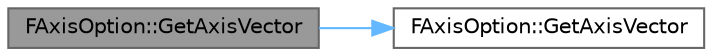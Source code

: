 digraph "FAxisOption::GetAxisVector"
{
 // INTERACTIVE_SVG=YES
 // LATEX_PDF_SIZE
  bgcolor="transparent";
  edge [fontname=Helvetica,fontsize=10,labelfontname=Helvetica,labelfontsize=10];
  node [fontname=Helvetica,fontsize=10,shape=box,height=0.2,width=0.4];
  rankdir="LR";
  Node1 [id="Node000001",label="FAxisOption::GetAxisVector",height=0.2,width=0.4,color="gray40", fillcolor="grey60", style="filled", fontcolor="black",tooltip=" "];
  Node1 -> Node2 [id="edge1_Node000001_Node000002",color="steelblue1",style="solid",tooltip=" "];
  Node2 [id="Node000002",label="FAxisOption::GetAxisVector",height=0.2,width=0.4,color="grey40", fillcolor="white", style="filled",URL="$d0/dd5/structFAxisOption.html#acd2c2431d0554985c0cb7a647bc3d824",tooltip=" "];
}
